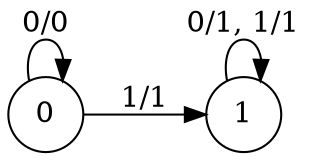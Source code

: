 digraph finite_state_machine {
   rankdir=LR;
   _ize="8,5"

   node [shape = circle] 0
   node [shape = circle] 1

   0 -> 0 [label = "0/0"]
   1 -> 1 [label = "0/1, 1/1"]
   0 -> 1 [label = "1/1"]
}